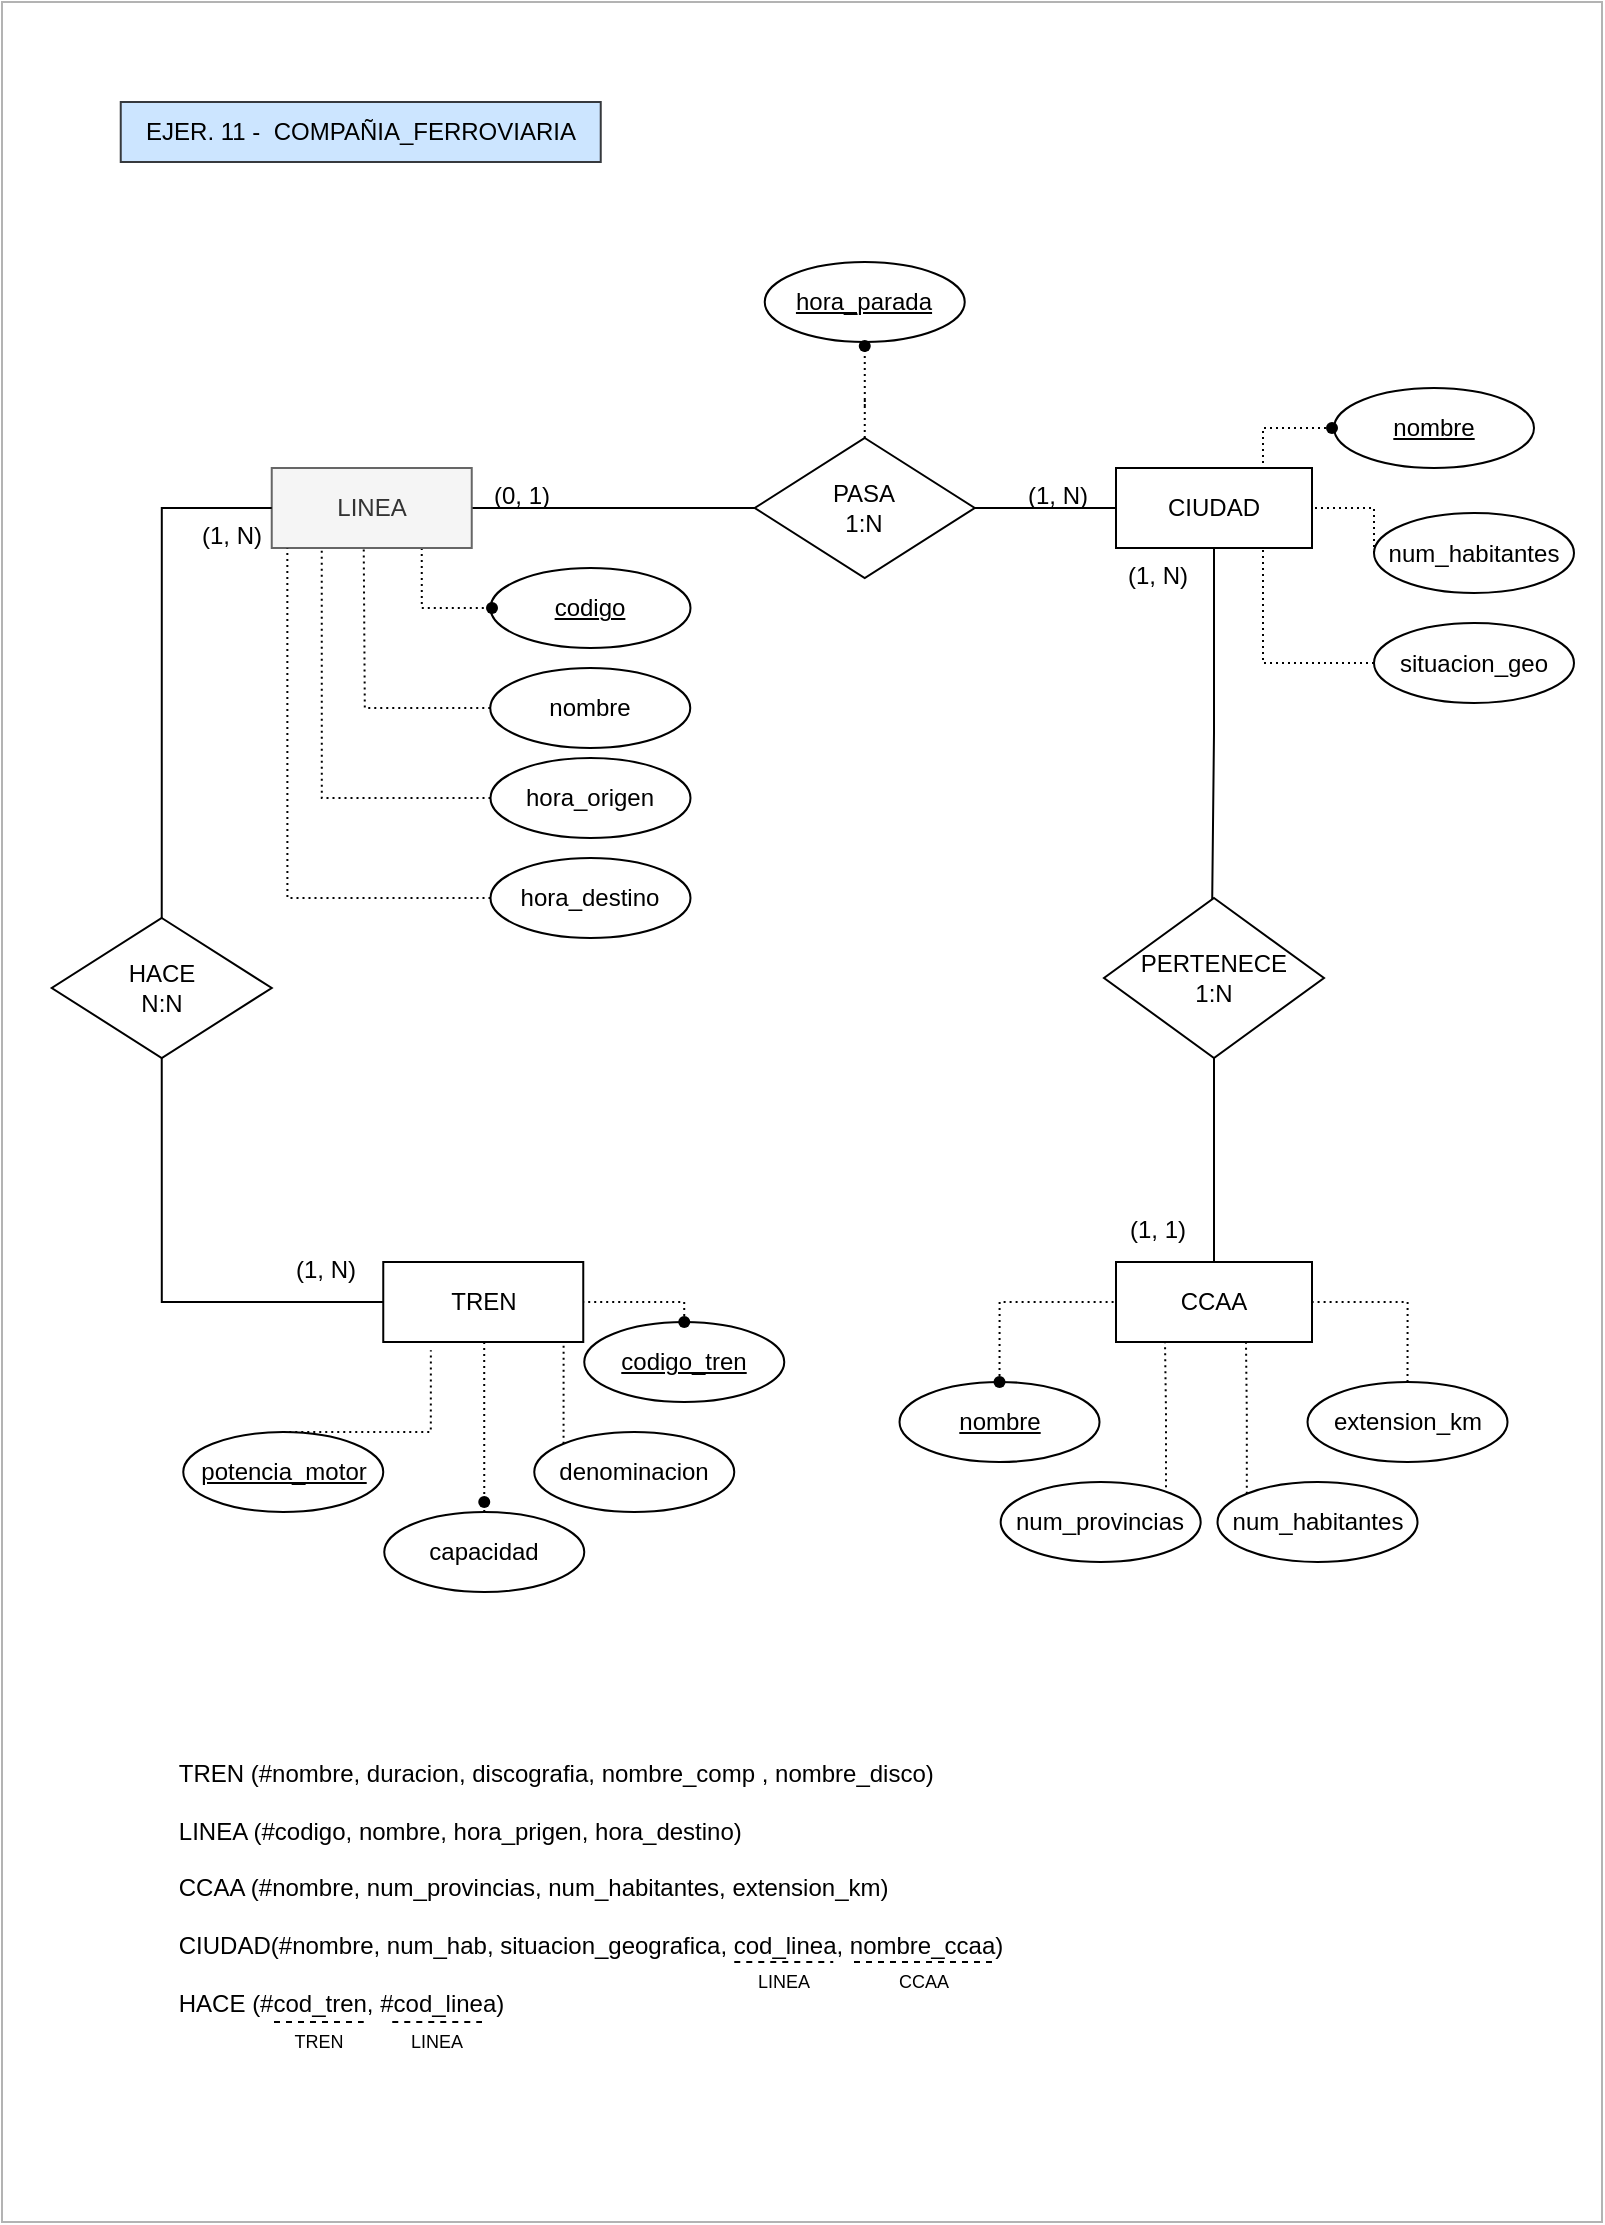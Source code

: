 <mxfile version="22.0.8" type="github">
  <diagram name="Página-1" id="FNxtUyEgke2GhoAg7VQY">
    <mxGraphModel dx="2074" dy="1156" grid="1" gridSize="10" guides="1" tooltips="1" connect="1" arrows="1" fold="1" page="1" pageScale="1" pageWidth="827" pageHeight="1169" math="0" shadow="0">
      <root>
        <mxCell id="0" />
        <mxCell id="1" parent="0" />
        <mxCell id="auYQfvz5_jpLHlG7Wb-k-2" value="" style="rounded=0;whiteSpace=wrap;html=1;fillColor=none;strokeColor=#B3B3B3;" parent="1" vertex="1">
          <mxGeometry x="14" y="20" width="800" height="1110" as="geometry" />
        </mxCell>
        <mxCell id="auYQfvz5_jpLHlG7Wb-k-3" value="TREN" style="whiteSpace=wrap;html=1;align=center;" parent="1" vertex="1">
          <mxGeometry x="204.63" y="650" width="100" height="40" as="geometry" />
        </mxCell>
        <mxCell id="auYQfvz5_jpLHlG7Wb-k-75" value="" style="edgeStyle=orthogonalEdgeStyle;rounded=0;orthogonalLoop=1;jettySize=auto;html=1;endArrow=none;endFill=0;" parent="1" source="auYQfvz5_jpLHlG7Wb-k-5" edge="1">
          <mxGeometry relative="1" as="geometry">
            <mxPoint x="619" y="478" as="targetPoint" />
          </mxGeometry>
        </mxCell>
        <mxCell id="auYQfvz5_jpLHlG7Wb-k-5" value="CIUDAD" style="whiteSpace=wrap;html=1;align=center;" parent="1" vertex="1">
          <mxGeometry x="571" y="253" width="98" height="40" as="geometry" />
        </mxCell>
        <mxCell id="auYQfvz5_jpLHlG7Wb-k-6" style="edgeStyle=orthogonalEdgeStyle;rounded=0;orthogonalLoop=1;jettySize=auto;html=1;exitX=1;exitY=0.5;exitDx=0;exitDy=0;entryX=0;entryY=0.5;entryDx=0;entryDy=0;endArrow=none;endFill=0;" parent="1" source="auYQfvz5_jpLHlG7Wb-k-8" target="auYQfvz5_jpLHlG7Wb-k-11" edge="1">
          <mxGeometry relative="1" as="geometry" />
        </mxCell>
        <mxCell id="auYQfvz5_jpLHlG7Wb-k-7" style="edgeStyle=orthogonalEdgeStyle;rounded=0;orthogonalLoop=1;jettySize=auto;html=1;exitX=0.75;exitY=1;exitDx=0;exitDy=0;fontFamily=Helvetica;fontSize=14;fontColor=default;startSize=0;entryX=0;entryY=0.5;entryDx=0;entryDy=0;endArrow=none;endFill=0;dashed=1;dashPattern=1 2;" parent="1" source="auYQfvz5_jpLHlG7Wb-k-8" target="auYQfvz5_jpLHlG7Wb-k-35" edge="1">
          <mxGeometry relative="1" as="geometry">
            <mxPoint x="223.667" y="323" as="targetPoint" />
          </mxGeometry>
        </mxCell>
        <mxCell id="auYQfvz5_jpLHlG7Wb-k-8" value="LINEA" style="whiteSpace=wrap;html=1;align=center;fillColor=#f5f5f5;strokeColor=#666666;fontColor=#333333;" parent="1" vertex="1">
          <mxGeometry x="148.87" y="253" width="100" height="40" as="geometry" />
        </mxCell>
        <mxCell id="auYQfvz5_jpLHlG7Wb-k-9" style="edgeStyle=orthogonalEdgeStyle;rounded=0;orthogonalLoop=1;jettySize=auto;html=1;exitX=0.5;exitY=0;exitDx=0;exitDy=0;entryX=0.5;entryY=0;entryDx=0;entryDy=0;" parent="1" edge="1">
          <mxGeometry relative="1" as="geometry">
            <mxPoint x="55.0" y="578" as="sourcePoint" />
            <mxPoint x="55.0" y="578" as="targetPoint" />
          </mxGeometry>
        </mxCell>
        <mxCell id="auYQfvz5_jpLHlG7Wb-k-10" style="edgeStyle=orthogonalEdgeStyle;rounded=0;orthogonalLoop=1;jettySize=auto;html=1;exitX=1;exitY=0.5;exitDx=0;exitDy=0;entryX=0;entryY=0.5;entryDx=0;entryDy=0;endArrow=none;endFill=0;" parent="1" source="auYQfvz5_jpLHlG7Wb-k-11" target="auYQfvz5_jpLHlG7Wb-k-5" edge="1">
          <mxGeometry relative="1" as="geometry" />
        </mxCell>
        <mxCell id="auYQfvz5_jpLHlG7Wb-k-103" style="edgeStyle=orthogonalEdgeStyle;rounded=0;orthogonalLoop=1;jettySize=auto;html=1;exitX=0.5;exitY=0;exitDx=0;exitDy=0;dashed=1;dashPattern=1 2;endArrow=none;endFill=0;" parent="1" source="auYQfvz5_jpLHlG7Wb-k-11" target="auYQfvz5_jpLHlG7Wb-k-99" edge="1">
          <mxGeometry relative="1" as="geometry" />
        </mxCell>
        <mxCell id="auYQfvz5_jpLHlG7Wb-k-11" value="&lt;font style=&quot;font-size: 12px;&quot;&gt;PASA&lt;br&gt;1:N&lt;/font&gt;" style="shape=rhombus;perimeter=rhombusPerimeter;whiteSpace=wrap;html=1;align=center;verticalAlign=middle;" parent="1" vertex="1">
          <mxGeometry x="390.37" y="238" width="110" height="70" as="geometry" />
        </mxCell>
        <mxCell id="auYQfvz5_jpLHlG7Wb-k-12" style="rounded=0;orthogonalLoop=1;jettySize=auto;html=1;exitX=0;exitY=0.5;exitDx=0;exitDy=0;strokeColor=none;endArrow=none;endFill=0;shadow=1;" parent="1" edge="1">
          <mxGeometry relative="1" as="geometry">
            <mxPoint x="200.13" y="675" as="targetPoint" />
            <mxPoint x="180.13" y="660" as="sourcePoint" />
          </mxGeometry>
        </mxCell>
        <mxCell id="auYQfvz5_jpLHlG7Wb-k-13" value="(0, 1)" style="text;strokeColor=none;fillColor=none;spacingLeft=4;spacingRight=4;overflow=hidden;rotatable=0;points=[[0,0.5],[1,0.5]];portConstraint=eastwest;fontSize=12;whiteSpace=wrap;html=1;" parent="1" vertex="1">
          <mxGeometry x="254" y="253" width="50" height="20" as="geometry" />
        </mxCell>
        <mxCell id="auYQfvz5_jpLHlG7Wb-k-14" value="(1, N)" style="text;strokeColor=none;fillColor=none;spacingLeft=4;spacingRight=4;overflow=hidden;rotatable=0;points=[[0,0.5],[1,0.5]];portConstraint=eastwest;fontSize=12;whiteSpace=wrap;html=1;" parent="1" vertex="1">
          <mxGeometry x="521" y="253" width="50" height="30" as="geometry" />
        </mxCell>
        <mxCell id="auYQfvz5_jpLHlG7Wb-k-15" value="EJER. 11 -&amp;nbsp; COMPAÑIA_FERROVIARIA" style="text;html=1;align=center;verticalAlign=middle;resizable=0;points=[];autosize=1;strokeColor=#36393d;fillColor=#cce5ff;" parent="1" vertex="1">
          <mxGeometry x="73.37" y="70" width="240" height="30" as="geometry" />
        </mxCell>
        <mxCell id="auYQfvz5_jpLHlG7Wb-k-16" style="edgeStyle=orthogonalEdgeStyle;rounded=0;orthogonalLoop=1;jettySize=auto;html=1;exitX=0;exitY=0.5;exitDx=0;exitDy=0;entryX=1;entryY=0.5;entryDx=0;entryDy=0;endArrow=none;endFill=0;startArrow=none;startFill=0;strokeColor=none;" parent="1" edge="1">
          <mxGeometry relative="1" as="geometry">
            <mxPoint x="81" y="288" as="sourcePoint" />
            <mxPoint x="131" y="288" as="targetPoint" />
          </mxGeometry>
        </mxCell>
        <mxCell id="auYQfvz5_jpLHlG7Wb-k-97" style="edgeStyle=orthogonalEdgeStyle;rounded=0;orthogonalLoop=1;jettySize=auto;html=1;exitX=0;exitY=0.5;exitDx=0;exitDy=0;entryX=1;entryY=0.5;entryDx=0;entryDy=0;dashed=1;dashPattern=1 2;endArrow=none;endFill=0;" parent="1" source="auYQfvz5_jpLHlG7Wb-k-17" target="auYQfvz5_jpLHlG7Wb-k-5" edge="1">
          <mxGeometry relative="1" as="geometry">
            <Array as="points">
              <mxPoint x="700" y="273" />
            </Array>
          </mxGeometry>
        </mxCell>
        <mxCell id="auYQfvz5_jpLHlG7Wb-k-17" value="num_habitantes" style="ellipse;whiteSpace=wrap;html=1;align=center;" parent="1" vertex="1">
          <mxGeometry x="700" y="275.5" width="100" height="40" as="geometry" />
        </mxCell>
        <mxCell id="auYQfvz5_jpLHlG7Wb-k-83" style="edgeStyle=orthogonalEdgeStyle;rounded=0;orthogonalLoop=1;jettySize=auto;html=1;exitDx=0;exitDy=0;entryX=0.75;entryY=0;entryDx=0;entryDy=0;dashed=1;dashPattern=1 2;endArrow=none;endFill=0;" parent="1" source="auYQfvz5_jpLHlG7Wb-k-19" target="auYQfvz5_jpLHlG7Wb-k-5" edge="1">
          <mxGeometry relative="1" as="geometry" />
        </mxCell>
        <mxCell id="auYQfvz5_jpLHlG7Wb-k-18" value="nombre" style="ellipse;whiteSpace=wrap;html=1;align=center;fontStyle=4;" parent="1" vertex="1">
          <mxGeometry x="680" y="213" width="100" height="40" as="geometry" />
        </mxCell>
        <mxCell id="auYQfvz5_jpLHlG7Wb-k-20" style="edgeStyle=orthogonalEdgeStyle;rounded=0;orthogonalLoop=1;jettySize=auto;html=1;exitX=0;exitY=0.5;exitDx=0;exitDy=0;entryX=0.5;entryY=1;entryDx=0;entryDy=0;dashed=1;dashPattern=1 2;endArrow=none;endFill=0;" parent="1" source="auYQfvz5_jpLHlG7Wb-k-21" edge="1">
          <mxGeometry relative="1" as="geometry">
            <mxPoint x="194.87" y="293" as="targetPoint" />
          </mxGeometry>
        </mxCell>
        <mxCell id="auYQfvz5_jpLHlG7Wb-k-21" value="nombre" style="ellipse;whiteSpace=wrap;html=1;align=center;" parent="1" vertex="1">
          <mxGeometry x="258.13" y="353" width="100" height="40" as="geometry" />
        </mxCell>
        <mxCell id="auYQfvz5_jpLHlG7Wb-k-22" style="edgeStyle=orthogonalEdgeStyle;rounded=0;orthogonalLoop=1;jettySize=auto;html=1;exitX=0.5;exitY=0;exitDx=0;exitDy=0;endArrow=none;endFill=0;entryX=0;entryY=0.5;entryDx=0;entryDy=0;" parent="1" source="auYQfvz5_jpLHlG7Wb-k-24" target="auYQfvz5_jpLHlG7Wb-k-8" edge="1">
          <mxGeometry relative="1" as="geometry">
            <mxPoint x="614" y="233" as="targetPoint" />
          </mxGeometry>
        </mxCell>
        <mxCell id="auYQfvz5_jpLHlG7Wb-k-23" style="edgeStyle=orthogonalEdgeStyle;rounded=0;orthogonalLoop=1;jettySize=auto;html=1;exitX=0.5;exitY=1;exitDx=0;exitDy=0;entryX=0;entryY=0.5;entryDx=0;entryDy=0;endArrow=none;endFill=0;" parent="1" source="auYQfvz5_jpLHlG7Wb-k-24" target="auYQfvz5_jpLHlG7Wb-k-3" edge="1">
          <mxGeometry relative="1" as="geometry" />
        </mxCell>
        <mxCell id="auYQfvz5_jpLHlG7Wb-k-24" value="HACE&lt;br&gt;N:N" style="rhombus;whiteSpace=wrap;html=1;" parent="1" vertex="1">
          <mxGeometry x="38.87" y="478" width="110" height="70" as="geometry" />
        </mxCell>
        <mxCell id="auYQfvz5_jpLHlG7Wb-k-25" style="edgeStyle=orthogonalEdgeStyle;rounded=0;orthogonalLoop=1;jettySize=auto;html=1;exitDx=0;exitDy=0;entryX=0.5;entryY=0;entryDx=0;entryDy=0;endArrow=none;endFill=0;dashed=1;dashPattern=1 2;" parent="1" edge="1">
          <mxGeometry relative="1" as="geometry">
            <mxPoint x="159.63" y="720" as="sourcePoint" />
            <mxPoint x="159.63" y="720" as="targetPoint" />
          </mxGeometry>
        </mxCell>
        <mxCell id="auYQfvz5_jpLHlG7Wb-k-26" style="edgeStyle=orthogonalEdgeStyle;rounded=0;orthogonalLoop=1;jettySize=auto;html=1;exitX=0;exitY=0;exitDx=0;exitDy=0;entryX=0.75;entryY=1;entryDx=0;entryDy=0;dashed=1;dashPattern=1 2;endArrow=none;endFill=0;" parent="1" source="auYQfvz5_jpLHlG7Wb-k-27" target="auYQfvz5_jpLHlG7Wb-k-3" edge="1">
          <mxGeometry relative="1" as="geometry">
            <Array as="points">
              <mxPoint x="294.63" y="690" />
            </Array>
          </mxGeometry>
        </mxCell>
        <mxCell id="auYQfvz5_jpLHlG7Wb-k-27" value="denominacion" style="ellipse;whiteSpace=wrap;html=1;align=center;" parent="1" vertex="1">
          <mxGeometry x="280.13" y="735" width="100" height="40" as="geometry" />
        </mxCell>
        <mxCell id="auYQfvz5_jpLHlG7Wb-k-28" style="edgeStyle=orthogonalEdgeStyle;rounded=0;orthogonalLoop=1;jettySize=auto;html=1;exitX=0.5;exitY=0;exitDx=0;exitDy=0;entryX=0.5;entryY=1;entryDx=0;entryDy=0;dashed=1;dashPattern=1 2;endArrow=none;endFill=0;" parent="1" source="auYQfvz5_jpLHlG7Wb-k-29" target="auYQfvz5_jpLHlG7Wb-k-3" edge="1">
          <mxGeometry relative="1" as="geometry">
            <Array as="points">
              <mxPoint x="254.63" y="690" />
            </Array>
          </mxGeometry>
        </mxCell>
        <mxCell id="auYQfvz5_jpLHlG7Wb-k-29" value="capacidad" style="ellipse;whiteSpace=wrap;html=1;align=center;fontStyle=0" parent="1" vertex="1">
          <mxGeometry x="205.13" y="775" width="100" height="40" as="geometry" />
        </mxCell>
        <mxCell id="auYQfvz5_jpLHlG7Wb-k-30" style="edgeStyle=orthogonalEdgeStyle;rounded=0;orthogonalLoop=1;jettySize=auto;html=1;exitDx=0;exitDy=0;entryX=1;entryY=0.5;entryDx=0;entryDy=0;dashed=1;dashPattern=1 2;endArrow=none;endFill=0;" parent="1" source="auYQfvz5_jpLHlG7Wb-k-34" target="auYQfvz5_jpLHlG7Wb-k-3" edge="1">
          <mxGeometry relative="1" as="geometry">
            <Array as="points">
              <mxPoint x="354.63" y="670" />
            </Array>
          </mxGeometry>
        </mxCell>
        <mxCell id="auYQfvz5_jpLHlG7Wb-k-31" value="codigo_tren" style="ellipse;whiteSpace=wrap;html=1;align=center;fontStyle=4" parent="1" vertex="1">
          <mxGeometry x="305.13" y="680" width="100" height="40" as="geometry" />
        </mxCell>
        <mxCell id="auYQfvz5_jpLHlG7Wb-k-32" value="(1, N)" style="text;strokeColor=none;fillColor=none;spacingLeft=4;spacingRight=4;overflow=hidden;rotatable=0;points=[[0,0.5],[1,0.5]];portConstraint=eastwest;fontSize=12;whiteSpace=wrap;html=1;" parent="1" vertex="1">
          <mxGeometry x="155.13" y="640" width="50" height="30" as="geometry" />
        </mxCell>
        <mxCell id="auYQfvz5_jpLHlG7Wb-k-33" value="" style="edgeStyle=orthogonalEdgeStyle;rounded=0;orthogonalLoop=1;jettySize=auto;html=1;exitX=0.5;exitY=0;exitDx=0;exitDy=0;entryDx=0;entryDy=0;dashed=1;dashPattern=1 2;endArrow=none;endFill=0;" parent="1" source="auYQfvz5_jpLHlG7Wb-k-31" target="auYQfvz5_jpLHlG7Wb-k-34" edge="1">
          <mxGeometry relative="1" as="geometry">
            <mxPoint x="355.13" y="680" as="sourcePoint" />
            <mxPoint x="310.13" y="630" as="targetPoint" />
          </mxGeometry>
        </mxCell>
        <mxCell id="auYQfvz5_jpLHlG7Wb-k-34" value="" style="shape=waypoint;sketch=0;fillStyle=solid;size=6;pointerEvents=1;points=[];fillColor=none;resizable=0;rotatable=0;perimeter=centerPerimeter;snapToPoint=1;" parent="1" vertex="1">
          <mxGeometry x="345.13" y="670" width="20" height="20" as="geometry" />
        </mxCell>
        <mxCell id="auYQfvz5_jpLHlG7Wb-k-35" value="codigo" style="ellipse;whiteSpace=wrap;html=1;align=center;fontStyle=4;" parent="1" vertex="1">
          <mxGeometry x="258.25" y="303" width="100" height="40" as="geometry" />
        </mxCell>
        <mxCell id="auYQfvz5_jpLHlG7Wb-k-36" value="(1, N)" style="text;strokeColor=none;fillColor=none;spacingLeft=4;spacingRight=4;overflow=hidden;rotatable=0;points=[[0,0.5],[1,0.5]];portConstraint=eastwest;fontSize=12;whiteSpace=wrap;html=1;" parent="1" vertex="1">
          <mxGeometry x="107.5" y="273" width="50" height="20" as="geometry" />
        </mxCell>
        <mxCell id="auYQfvz5_jpLHlG7Wb-k-48" value="" style="shape=waypoint;sketch=0;fillStyle=solid;size=6;pointerEvents=1;points=[];fillColor=none;resizable=0;rotatable=0;perimeter=centerPerimeter;snapToPoint=1;" parent="1" vertex="1">
          <mxGeometry x="249" y="313" width="20" height="20" as="geometry" />
        </mxCell>
        <mxCell id="auYQfvz5_jpLHlG7Wb-k-52" value="" style="shape=waypoint;sketch=0;fillStyle=solid;size=6;pointerEvents=1;points=[];fillColor=none;resizable=0;rotatable=0;perimeter=centerPerimeter;snapToPoint=1;" parent="1" vertex="1">
          <mxGeometry x="245.13" y="760" width="20" height="20" as="geometry" />
        </mxCell>
        <mxCell id="auYQfvz5_jpLHlG7Wb-k-79" style="edgeStyle=orthogonalEdgeStyle;rounded=0;orthogonalLoop=1;jettySize=auto;html=1;exitX=0.5;exitY=0;exitDx=0;exitDy=0;entryX=0.5;entryY=1;entryDx=0;entryDy=0;endArrow=none;endFill=0;" parent="1" source="auYQfvz5_jpLHlG7Wb-k-69" target="auYQfvz5_jpLHlG7Wb-k-78" edge="1">
          <mxGeometry relative="1" as="geometry" />
        </mxCell>
        <mxCell id="auYQfvz5_jpLHlG7Wb-k-69" value="CCAA" style="whiteSpace=wrap;html=1;align=center;" parent="1" vertex="1">
          <mxGeometry x="571" y="650" width="98" height="40" as="geometry" />
        </mxCell>
        <mxCell id="auYQfvz5_jpLHlG7Wb-k-78" value="PERTENECE&lt;br&gt;1:N" style="shape=rhombus;perimeter=rhombusPerimeter;whiteSpace=wrap;html=1;align=center;" parent="1" vertex="1">
          <mxGeometry x="565" y="468" width="110" height="80" as="geometry" />
        </mxCell>
        <mxCell id="auYQfvz5_jpLHlG7Wb-k-80" value="(1, 1)" style="text;strokeColor=none;fillColor=none;spacingLeft=4;spacingRight=4;overflow=hidden;rotatable=0;points=[[0,0.5],[1,0.5]];portConstraint=eastwest;fontSize=12;whiteSpace=wrap;html=1;" parent="1" vertex="1">
          <mxGeometry x="571.76" y="620" width="50" height="30" as="geometry" />
        </mxCell>
        <mxCell id="auYQfvz5_jpLHlG7Wb-k-82" style="edgeStyle=orthogonalEdgeStyle;rounded=0;orthogonalLoop=1;jettySize=auto;html=1;exitX=0;exitY=0.5;exitDx=0;exitDy=0;entryX=0.75;entryY=1;entryDx=0;entryDy=0;dashed=1;dashPattern=1 2;endArrow=none;endFill=0;" parent="1" source="auYQfvz5_jpLHlG7Wb-k-81" target="auYQfvz5_jpLHlG7Wb-k-5" edge="1">
          <mxGeometry relative="1" as="geometry" />
        </mxCell>
        <mxCell id="auYQfvz5_jpLHlG7Wb-k-81" value="situacion_geo" style="ellipse;whiteSpace=wrap;html=1;align=center;" parent="1" vertex="1">
          <mxGeometry x="700" y="330.5" width="100" height="40" as="geometry" />
        </mxCell>
        <mxCell id="auYQfvz5_jpLHlG7Wb-k-84" value="" style="edgeStyle=orthogonalEdgeStyle;rounded=0;orthogonalLoop=1;jettySize=auto;html=1;exitX=0;exitY=0.5;exitDx=0;exitDy=0;entryDx=0;entryDy=0;dashed=1;dashPattern=1 2;endArrow=none;endFill=0;" parent="1" source="auYQfvz5_jpLHlG7Wb-k-18" target="auYQfvz5_jpLHlG7Wb-k-19" edge="1">
          <mxGeometry relative="1" as="geometry">
            <mxPoint x="680" y="233" as="sourcePoint" />
            <mxPoint x="645" y="253" as="targetPoint" />
          </mxGeometry>
        </mxCell>
        <mxCell id="auYQfvz5_jpLHlG7Wb-k-19" value="" style="shape=waypoint;sketch=0;fillStyle=solid;size=6;pointerEvents=1;points=[];fillColor=none;resizable=0;rotatable=0;perimeter=centerPerimeter;snapToPoint=1;" parent="1" vertex="1">
          <mxGeometry x="669" y="223" width="20" height="20" as="geometry" />
        </mxCell>
        <mxCell id="auYQfvz5_jpLHlG7Wb-k-85" value="(1, N)" style="text;strokeColor=none;fillColor=none;spacingLeft=4;spacingRight=4;overflow=hidden;rotatable=0;points=[[0,0.5],[1,0.5]];portConstraint=eastwest;fontSize=12;whiteSpace=wrap;html=1;" parent="1" vertex="1">
          <mxGeometry x="571" y="293" width="50" height="30" as="geometry" />
        </mxCell>
        <mxCell id="auYQfvz5_jpLHlG7Wb-k-93" style="edgeStyle=orthogonalEdgeStyle;rounded=0;orthogonalLoop=1;jettySize=auto;html=1;exitX=0.5;exitY=0;exitDx=0;exitDy=0;entryX=0;entryY=0.5;entryDx=0;entryDy=0;dashed=1;dashPattern=1 2;endArrow=none;endFill=0;" parent="1" source="auYQfvz5_jpLHlG7Wb-k-88" target="auYQfvz5_jpLHlG7Wb-k-69" edge="1">
          <mxGeometry relative="1" as="geometry" />
        </mxCell>
        <mxCell id="auYQfvz5_jpLHlG7Wb-k-88" value="nombre" style="ellipse;whiteSpace=wrap;html=1;align=center;fontStyle=4;" parent="1" vertex="1">
          <mxGeometry x="462.76" y="710" width="100" height="40" as="geometry" />
        </mxCell>
        <mxCell id="auYQfvz5_jpLHlG7Wb-k-89" value="" style="shape=waypoint;sketch=0;fillStyle=solid;size=6;pointerEvents=1;points=[];fillColor=none;resizable=0;rotatable=0;perimeter=centerPerimeter;snapToPoint=1;" parent="1" vertex="1">
          <mxGeometry x="502.76" y="700" width="20" height="20" as="geometry" />
        </mxCell>
        <mxCell id="auYQfvz5_jpLHlG7Wb-k-94" style="edgeStyle=orthogonalEdgeStyle;rounded=0;orthogonalLoop=1;jettySize=auto;html=1;exitX=1;exitY=0;exitDx=0;exitDy=0;entryX=0.25;entryY=1;entryDx=0;entryDy=0;dashed=1;dashPattern=1 2;endArrow=none;endFill=0;" parent="1" source="auYQfvz5_jpLHlG7Wb-k-90" target="auYQfvz5_jpLHlG7Wb-k-69" edge="1">
          <mxGeometry relative="1" as="geometry">
            <Array as="points">
              <mxPoint x="596" y="766" />
              <mxPoint x="596" y="725" />
            </Array>
          </mxGeometry>
        </mxCell>
        <mxCell id="auYQfvz5_jpLHlG7Wb-k-90" value="num_provincias" style="ellipse;whiteSpace=wrap;html=1;align=center;" parent="1" vertex="1">
          <mxGeometry x="513.34" y="760" width="100" height="40" as="geometry" />
        </mxCell>
        <mxCell id="auYQfvz5_jpLHlG7Wb-k-95" style="edgeStyle=orthogonalEdgeStyle;rounded=0;orthogonalLoop=1;jettySize=auto;html=1;exitX=0;exitY=0;exitDx=0;exitDy=0;dashed=1;dashPattern=1 2;endArrow=none;endFill=0;" parent="1" source="auYQfvz5_jpLHlG7Wb-k-91" edge="1">
          <mxGeometry relative="1" as="geometry">
            <mxPoint x="636" y="690" as="targetPoint" />
            <Array as="points">
              <mxPoint x="636" y="725" />
              <mxPoint x="636" y="691" />
              <mxPoint x="620" y="691" />
            </Array>
          </mxGeometry>
        </mxCell>
        <mxCell id="auYQfvz5_jpLHlG7Wb-k-91" value="num_habitantes" style="ellipse;whiteSpace=wrap;html=1;align=center;" parent="1" vertex="1">
          <mxGeometry x="621.76" y="760" width="100" height="40" as="geometry" />
        </mxCell>
        <mxCell id="auYQfvz5_jpLHlG7Wb-k-96" style="edgeStyle=orthogonalEdgeStyle;rounded=0;orthogonalLoop=1;jettySize=auto;html=1;exitX=0.5;exitY=0;exitDx=0;exitDy=0;entryX=1;entryY=0.5;entryDx=0;entryDy=0;dashed=1;dashPattern=1 2;endArrow=none;endFill=0;" parent="1" source="auYQfvz5_jpLHlG7Wb-k-92" target="auYQfvz5_jpLHlG7Wb-k-69" edge="1">
          <mxGeometry relative="1" as="geometry" />
        </mxCell>
        <mxCell id="auYQfvz5_jpLHlG7Wb-k-92" value="extension_km" style="ellipse;whiteSpace=wrap;html=1;align=center;" parent="1" vertex="1">
          <mxGeometry x="666.76" y="710" width="100" height="40" as="geometry" />
        </mxCell>
        <mxCell id="auYQfvz5_jpLHlG7Wb-k-100" style="edgeStyle=orthogonalEdgeStyle;rounded=0;orthogonalLoop=1;jettySize=auto;html=1;exitX=0.5;exitY=1;exitDx=0;exitDy=0;dashed=1;dashPattern=1 2;endArrow=none;endFill=0;" parent="1" source="auYQfvz5_jpLHlG7Wb-k-98" target="auYQfvz5_jpLHlG7Wb-k-99" edge="1">
          <mxGeometry relative="1" as="geometry" />
        </mxCell>
        <mxCell id="auYQfvz5_jpLHlG7Wb-k-98" value="hora_parada" style="ellipse;whiteSpace=wrap;html=1;align=center;fontStyle=4;" parent="1" vertex="1">
          <mxGeometry x="395.37" y="150" width="100" height="40" as="geometry" />
        </mxCell>
        <mxCell id="auYQfvz5_jpLHlG7Wb-k-99" value="" style="shape=waypoint;sketch=0;fillStyle=solid;size=6;pointerEvents=1;points=[];fillColor=none;resizable=0;rotatable=0;perimeter=centerPerimeter;snapToPoint=1;" parent="1" vertex="1">
          <mxGeometry x="435.37" y="182" width="20" height="20" as="geometry" />
        </mxCell>
        <mxCell id="auYQfvz5_jpLHlG7Wb-k-105" style="edgeStyle=orthogonalEdgeStyle;rounded=0;orthogonalLoop=1;jettySize=auto;html=1;exitX=0;exitY=0.5;exitDx=0;exitDy=0;entryX=0.25;entryY=1;entryDx=0;entryDy=0;dashed=1;dashPattern=1 2;endArrow=none;endFill=0;" parent="1" source="auYQfvz5_jpLHlG7Wb-k-104" target="auYQfvz5_jpLHlG7Wb-k-8" edge="1">
          <mxGeometry relative="1" as="geometry" />
        </mxCell>
        <mxCell id="auYQfvz5_jpLHlG7Wb-k-104" value="hora_origen" style="ellipse;whiteSpace=wrap;html=1;align=center;" parent="1" vertex="1">
          <mxGeometry x="258.25" y="398" width="100" height="40" as="geometry" />
        </mxCell>
        <mxCell id="auYQfvz5_jpLHlG7Wb-k-106" value="hora_destino" style="ellipse;whiteSpace=wrap;html=1;align=center;" parent="1" vertex="1">
          <mxGeometry x="258.25" y="448" width="100" height="40" as="geometry" />
        </mxCell>
        <mxCell id="auYQfvz5_jpLHlG7Wb-k-107" style="edgeStyle=orthogonalEdgeStyle;rounded=0;orthogonalLoop=1;jettySize=auto;html=1;exitX=0;exitY=0.5;exitDx=0;exitDy=0;entryX=0.078;entryY=1.007;entryDx=0;entryDy=0;entryPerimeter=0;dashed=1;dashPattern=1 2;endArrow=none;endFill=0;" parent="1" source="auYQfvz5_jpLHlG7Wb-k-106" target="auYQfvz5_jpLHlG7Wb-k-8" edge="1">
          <mxGeometry relative="1" as="geometry" />
        </mxCell>
        <mxCell id="auYQfvz5_jpLHlG7Wb-k-108" value="potencia_motor" style="ellipse;whiteSpace=wrap;html=1;align=center;fontStyle=4" parent="1" vertex="1">
          <mxGeometry x="104.63" y="735" width="100" height="40" as="geometry" />
        </mxCell>
        <mxCell id="auYQfvz5_jpLHlG7Wb-k-109" style="edgeStyle=orthogonalEdgeStyle;rounded=0;orthogonalLoop=1;jettySize=auto;html=1;exitX=0.5;exitY=0;exitDx=0;exitDy=0;entryX=0.238;entryY=1.104;entryDx=0;entryDy=0;entryPerimeter=0;dashed=1;dashPattern=1 2;endArrow=none;endFill=0;" parent="1" source="auYQfvz5_jpLHlG7Wb-k-108" target="auYQfvz5_jpLHlG7Wb-k-3" edge="1">
          <mxGeometry relative="1" as="geometry">
            <Array as="points">
              <mxPoint x="228.76" y="735" />
            </Array>
          </mxGeometry>
        </mxCell>
        <mxCell id="auYQfvz5_jpLHlG7Wb-k-124" value="" style="group" parent="1" vertex="1" connectable="0">
          <mxGeometry x="88.25" y="880" width="440" height="170" as="geometry" />
        </mxCell>
        <mxCell id="auYQfvz5_jpLHlG7Wb-k-1" value="&lt;div style=&quot;text-align: justify;&quot;&gt;&lt;span style=&quot;background-color: initial;&quot;&gt;TREN (#nombre, duracion, discografia, nombre_comp , nombre_disco)&lt;/span&gt;&lt;/div&gt;&lt;div style=&quot;text-align: justify;&quot;&gt;&lt;br&gt;&lt;/div&gt;&lt;div style=&quot;text-align: justify;&quot;&gt;LINEA (#codigo, nombre, hora_prigen, hora_destino)&lt;/div&gt;&lt;div style=&quot;text-align: justify;&quot;&gt;&lt;br&gt;&lt;/div&gt;&lt;div style=&quot;text-align: justify;&quot;&gt;CCAA (#nombre, num_provincias, num_habitantes, extension_km)&lt;/div&gt;&lt;div style=&quot;text-align: justify;&quot;&gt;&lt;br&gt;&lt;/div&gt;&lt;div style=&quot;text-align: justify;&quot;&gt;CIUDAD(#nombre, num_hab, situacion_geografica, cod_linea, nombre_ccaa)&lt;/div&gt;&lt;div style=&quot;text-align: justify;&quot;&gt;&lt;br&gt;&lt;/div&gt;&lt;div style=&quot;text-align: justify;&quot;&gt;HACE (#cod_tren, #cod_linea)&lt;/div&gt;" style="text;html=1;align=center;verticalAlign=middle;resizable=1;points=[];autosize=1;strokeColor=none;fillColor=none;movable=1;rotatable=1;deletable=1;editable=1;locked=0;connectable=1;container=0;" parent="auYQfvz5_jpLHlG7Wb-k-124" vertex="1">
          <mxGeometry width="440" height="165" as="geometry" />
        </mxCell>
        <mxCell id="auYQfvz5_jpLHlG7Wb-k-115" value="LINEA" style="text;html=1;strokeColor=none;fillColor=none;align=center;verticalAlign=middle;whiteSpace=wrap;rounded=0;fontSize=9;container=0;" parent="auYQfvz5_jpLHlG7Wb-k-124" vertex="1">
          <mxGeometry x="291.88" y="120" width="49.5" height="20" as="geometry" />
        </mxCell>
        <mxCell id="auYQfvz5_jpLHlG7Wb-k-116" value="" style="endArrow=none;dashed=1;html=1;rounded=0;exitX=0;exitY=0;exitDx=0;exitDy=0;entryX=1;entryY=0;entryDx=0;entryDy=0;" parent="auYQfvz5_jpLHlG7Wb-k-124" source="auYQfvz5_jpLHlG7Wb-k-115" target="auYQfvz5_jpLHlG7Wb-k-115" edge="1">
          <mxGeometry width="50" height="50" relative="1" as="geometry">
            <mxPoint x="278.93" y="131" as="sourcePoint" />
            <mxPoint x="356.83" y="130" as="targetPoint" />
          </mxGeometry>
        </mxCell>
        <mxCell id="auYQfvz5_jpLHlG7Wb-k-117" value="CCAA" style="text;html=1;strokeColor=none;fillColor=none;align=center;verticalAlign=middle;whiteSpace=wrap;rounded=0;fontSize=9;container=0;" parent="auYQfvz5_jpLHlG7Wb-k-124" vertex="1">
          <mxGeometry x="351.75" y="120" width="70" height="20" as="geometry" />
        </mxCell>
        <mxCell id="auYQfvz5_jpLHlG7Wb-k-118" value="" style="endArrow=none;dashed=1;html=1;rounded=0;exitX=0;exitY=0;exitDx=0;exitDy=0;entryX=1;entryY=0;entryDx=0;entryDy=0;" parent="auYQfvz5_jpLHlG7Wb-k-124" source="auYQfvz5_jpLHlG7Wb-k-117" target="auYQfvz5_jpLHlG7Wb-k-117" edge="1">
          <mxGeometry width="50" height="50" relative="1" as="geometry">
            <mxPoint x="349.17" y="120" as="sourcePoint" />
            <mxPoint x="427.07" y="119" as="targetPoint" />
          </mxGeometry>
        </mxCell>
        <mxCell id="auYQfvz5_jpLHlG7Wb-k-119" value="TREN" style="text;html=1;strokeColor=none;fillColor=none;align=center;verticalAlign=middle;whiteSpace=wrap;rounded=0;fontSize=9;container=0;" parent="auYQfvz5_jpLHlG7Wb-k-124" vertex="1">
          <mxGeometry x="61.75" y="150" width="44.87" height="20" as="geometry" />
        </mxCell>
        <mxCell id="auYQfvz5_jpLHlG7Wb-k-120" value="" style="endArrow=none;dashed=1;html=1;rounded=0;exitX=0;exitY=0;exitDx=0;exitDy=0;entryX=1;entryY=0;entryDx=0;entryDy=0;" parent="auYQfvz5_jpLHlG7Wb-k-124" source="auYQfvz5_jpLHlG7Wb-k-119" target="auYQfvz5_jpLHlG7Wb-k-119" edge="1">
          <mxGeometry width="50" height="50" relative="1" as="geometry">
            <mxPoint x="44.3" y="150" as="sourcePoint" />
            <mxPoint x="122.2" y="149" as="targetPoint" />
          </mxGeometry>
        </mxCell>
        <mxCell id="auYQfvz5_jpLHlG7Wb-k-122" value="LINEA" style="text;html=1;strokeColor=none;fillColor=none;align=center;verticalAlign=middle;whiteSpace=wrap;rounded=0;fontSize=9;container=0;" parent="auYQfvz5_jpLHlG7Wb-k-124" vertex="1">
          <mxGeometry x="120.88" y="150" width="44.87" height="20" as="geometry" />
        </mxCell>
        <mxCell id="auYQfvz5_jpLHlG7Wb-k-123" value="" style="endArrow=none;dashed=1;html=1;rounded=0;exitX=0;exitY=0;exitDx=0;exitDy=0;entryX=1;entryY=0;entryDx=0;entryDy=0;" parent="auYQfvz5_jpLHlG7Wb-k-124" source="auYQfvz5_jpLHlG7Wb-k-122" target="auYQfvz5_jpLHlG7Wb-k-122" edge="1">
          <mxGeometry width="50" height="50" relative="1" as="geometry">
            <mxPoint x="103.43" y="150" as="sourcePoint" />
            <mxPoint x="181.33" y="149" as="targetPoint" />
          </mxGeometry>
        </mxCell>
      </root>
    </mxGraphModel>
  </diagram>
</mxfile>
